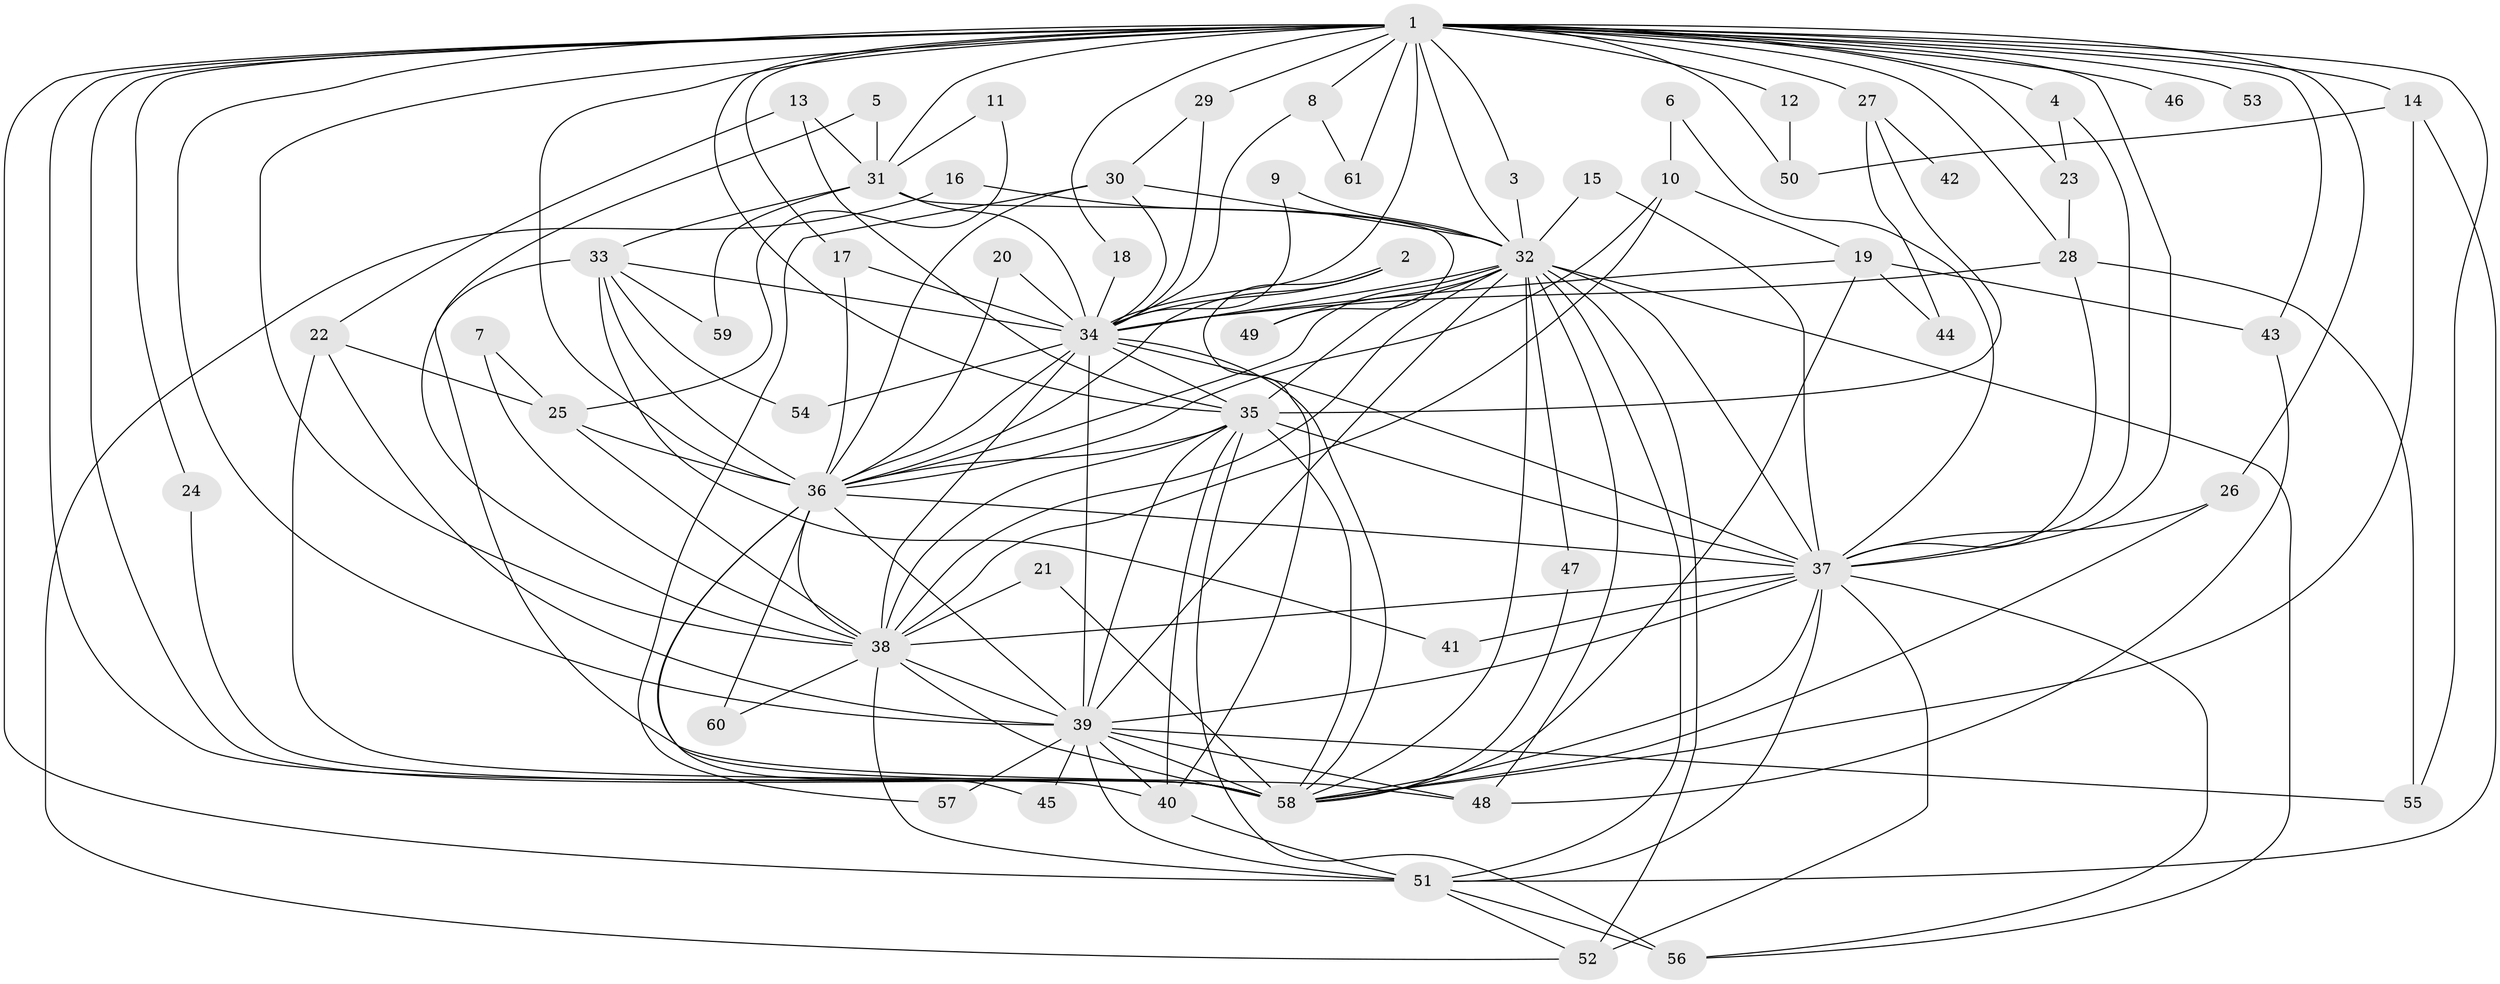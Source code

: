 // original degree distribution, {30: 0.008264462809917356, 27: 0.01652892561983471, 23: 0.008264462809917356, 20: 0.008264462809917356, 25: 0.008264462809917356, 17: 0.008264462809917356, 12: 0.008264462809917356, 19: 0.01652892561983471, 5: 0.04132231404958678, 4: 0.12396694214876033, 3: 0.21487603305785125, 7: 0.01652892561983471, 2: 0.5041322314049587, 8: 0.01652892561983471}
// Generated by graph-tools (version 1.1) at 2025/25/03/09/25 03:25:41]
// undirected, 61 vertices, 160 edges
graph export_dot {
graph [start="1"]
  node [color=gray90,style=filled];
  1;
  2;
  3;
  4;
  5;
  6;
  7;
  8;
  9;
  10;
  11;
  12;
  13;
  14;
  15;
  16;
  17;
  18;
  19;
  20;
  21;
  22;
  23;
  24;
  25;
  26;
  27;
  28;
  29;
  30;
  31;
  32;
  33;
  34;
  35;
  36;
  37;
  38;
  39;
  40;
  41;
  42;
  43;
  44;
  45;
  46;
  47;
  48;
  49;
  50;
  51;
  52;
  53;
  54;
  55;
  56;
  57;
  58;
  59;
  60;
  61;
  1 -- 3 [weight=1.0];
  1 -- 4 [weight=1.0];
  1 -- 8 [weight=2.0];
  1 -- 12 [weight=2.0];
  1 -- 14 [weight=1.0];
  1 -- 17 [weight=1.0];
  1 -- 18 [weight=1.0];
  1 -- 23 [weight=2.0];
  1 -- 24 [weight=1.0];
  1 -- 26 [weight=2.0];
  1 -- 27 [weight=2.0];
  1 -- 28 [weight=2.0];
  1 -- 29 [weight=2.0];
  1 -- 31 [weight=2.0];
  1 -- 32 [weight=2.0];
  1 -- 34 [weight=3.0];
  1 -- 35 [weight=2.0];
  1 -- 36 [weight=3.0];
  1 -- 37 [weight=3.0];
  1 -- 38 [weight=2.0];
  1 -- 39 [weight=3.0];
  1 -- 40 [weight=1.0];
  1 -- 43 [weight=1.0];
  1 -- 46 [weight=2.0];
  1 -- 50 [weight=1.0];
  1 -- 51 [weight=2.0];
  1 -- 53 [weight=1.0];
  1 -- 55 [weight=1.0];
  1 -- 58 [weight=3.0];
  1 -- 61 [weight=1.0];
  2 -- 34 [weight=1.0];
  2 -- 36 [weight=1.0];
  2 -- 40 [weight=1.0];
  3 -- 32 [weight=1.0];
  4 -- 23 [weight=1.0];
  4 -- 37 [weight=1.0];
  5 -- 31 [weight=1.0];
  5 -- 38 [weight=1.0];
  6 -- 10 [weight=2.0];
  6 -- 37 [weight=1.0];
  7 -- 25 [weight=1.0];
  7 -- 38 [weight=1.0];
  8 -- 34 [weight=1.0];
  8 -- 61 [weight=1.0];
  9 -- 32 [weight=1.0];
  9 -- 34 [weight=1.0];
  10 -- 19 [weight=1.0];
  10 -- 36 [weight=1.0];
  10 -- 38 [weight=1.0];
  11 -- 25 [weight=1.0];
  11 -- 31 [weight=1.0];
  12 -- 50 [weight=1.0];
  13 -- 22 [weight=1.0];
  13 -- 31 [weight=1.0];
  13 -- 35 [weight=1.0];
  14 -- 50 [weight=1.0];
  14 -- 51 [weight=1.0];
  14 -- 58 [weight=1.0];
  15 -- 32 [weight=1.0];
  15 -- 37 [weight=1.0];
  16 -- 32 [weight=1.0];
  16 -- 52 [weight=1.0];
  17 -- 34 [weight=1.0];
  17 -- 36 [weight=1.0];
  18 -- 34 [weight=1.0];
  19 -- 34 [weight=1.0];
  19 -- 43 [weight=1.0];
  19 -- 44 [weight=1.0];
  19 -- 58 [weight=1.0];
  20 -- 34 [weight=1.0];
  20 -- 36 [weight=1.0];
  21 -- 38 [weight=1.0];
  21 -- 58 [weight=1.0];
  22 -- 25 [weight=1.0];
  22 -- 39 [weight=1.0];
  22 -- 58 [weight=1.0];
  23 -- 28 [weight=1.0];
  24 -- 58 [weight=1.0];
  25 -- 36 [weight=1.0];
  25 -- 38 [weight=1.0];
  26 -- 37 [weight=1.0];
  26 -- 58 [weight=1.0];
  27 -- 35 [weight=1.0];
  27 -- 42 [weight=1.0];
  27 -- 44 [weight=1.0];
  28 -- 34 [weight=1.0];
  28 -- 37 [weight=1.0];
  28 -- 55 [weight=1.0];
  29 -- 30 [weight=1.0];
  29 -- 34 [weight=1.0];
  30 -- 32 [weight=1.0];
  30 -- 34 [weight=2.0];
  30 -- 36 [weight=1.0];
  30 -- 57 [weight=1.0];
  31 -- 33 [weight=1.0];
  31 -- 34 [weight=1.0];
  31 -- 49 [weight=1.0];
  31 -- 59 [weight=1.0];
  32 -- 34 [weight=1.0];
  32 -- 35 [weight=2.0];
  32 -- 36 [weight=2.0];
  32 -- 37 [weight=1.0];
  32 -- 38 [weight=3.0];
  32 -- 39 [weight=2.0];
  32 -- 47 [weight=1.0];
  32 -- 48 [weight=1.0];
  32 -- 49 [weight=1.0];
  32 -- 51 [weight=1.0];
  32 -- 52 [weight=1.0];
  32 -- 56 [weight=1.0];
  32 -- 58 [weight=1.0];
  33 -- 34 [weight=2.0];
  33 -- 36 [weight=1.0];
  33 -- 41 [weight=1.0];
  33 -- 48 [weight=1.0];
  33 -- 54 [weight=1.0];
  33 -- 59 [weight=1.0];
  34 -- 35 [weight=1.0];
  34 -- 36 [weight=2.0];
  34 -- 37 [weight=1.0];
  34 -- 38 [weight=1.0];
  34 -- 39 [weight=1.0];
  34 -- 54 [weight=1.0];
  34 -- 58 [weight=1.0];
  35 -- 36 [weight=2.0];
  35 -- 37 [weight=3.0];
  35 -- 38 [weight=1.0];
  35 -- 39 [weight=2.0];
  35 -- 40 [weight=1.0];
  35 -- 56 [weight=1.0];
  35 -- 58 [weight=1.0];
  36 -- 37 [weight=1.0];
  36 -- 38 [weight=2.0];
  36 -- 39 [weight=1.0];
  36 -- 45 [weight=1.0];
  36 -- 58 [weight=1.0];
  36 -- 60 [weight=1.0];
  37 -- 38 [weight=1.0];
  37 -- 39 [weight=1.0];
  37 -- 41 [weight=1.0];
  37 -- 51 [weight=1.0];
  37 -- 52 [weight=1.0];
  37 -- 56 [weight=1.0];
  37 -- 58 [weight=1.0];
  38 -- 39 [weight=2.0];
  38 -- 51 [weight=1.0];
  38 -- 58 [weight=2.0];
  38 -- 60 [weight=1.0];
  39 -- 40 [weight=1.0];
  39 -- 45 [weight=1.0];
  39 -- 48 [weight=1.0];
  39 -- 51 [weight=1.0];
  39 -- 55 [weight=1.0];
  39 -- 57 [weight=1.0];
  39 -- 58 [weight=1.0];
  40 -- 51 [weight=1.0];
  43 -- 48 [weight=1.0];
  47 -- 58 [weight=1.0];
  51 -- 52 [weight=1.0];
  51 -- 56 [weight=1.0];
}
